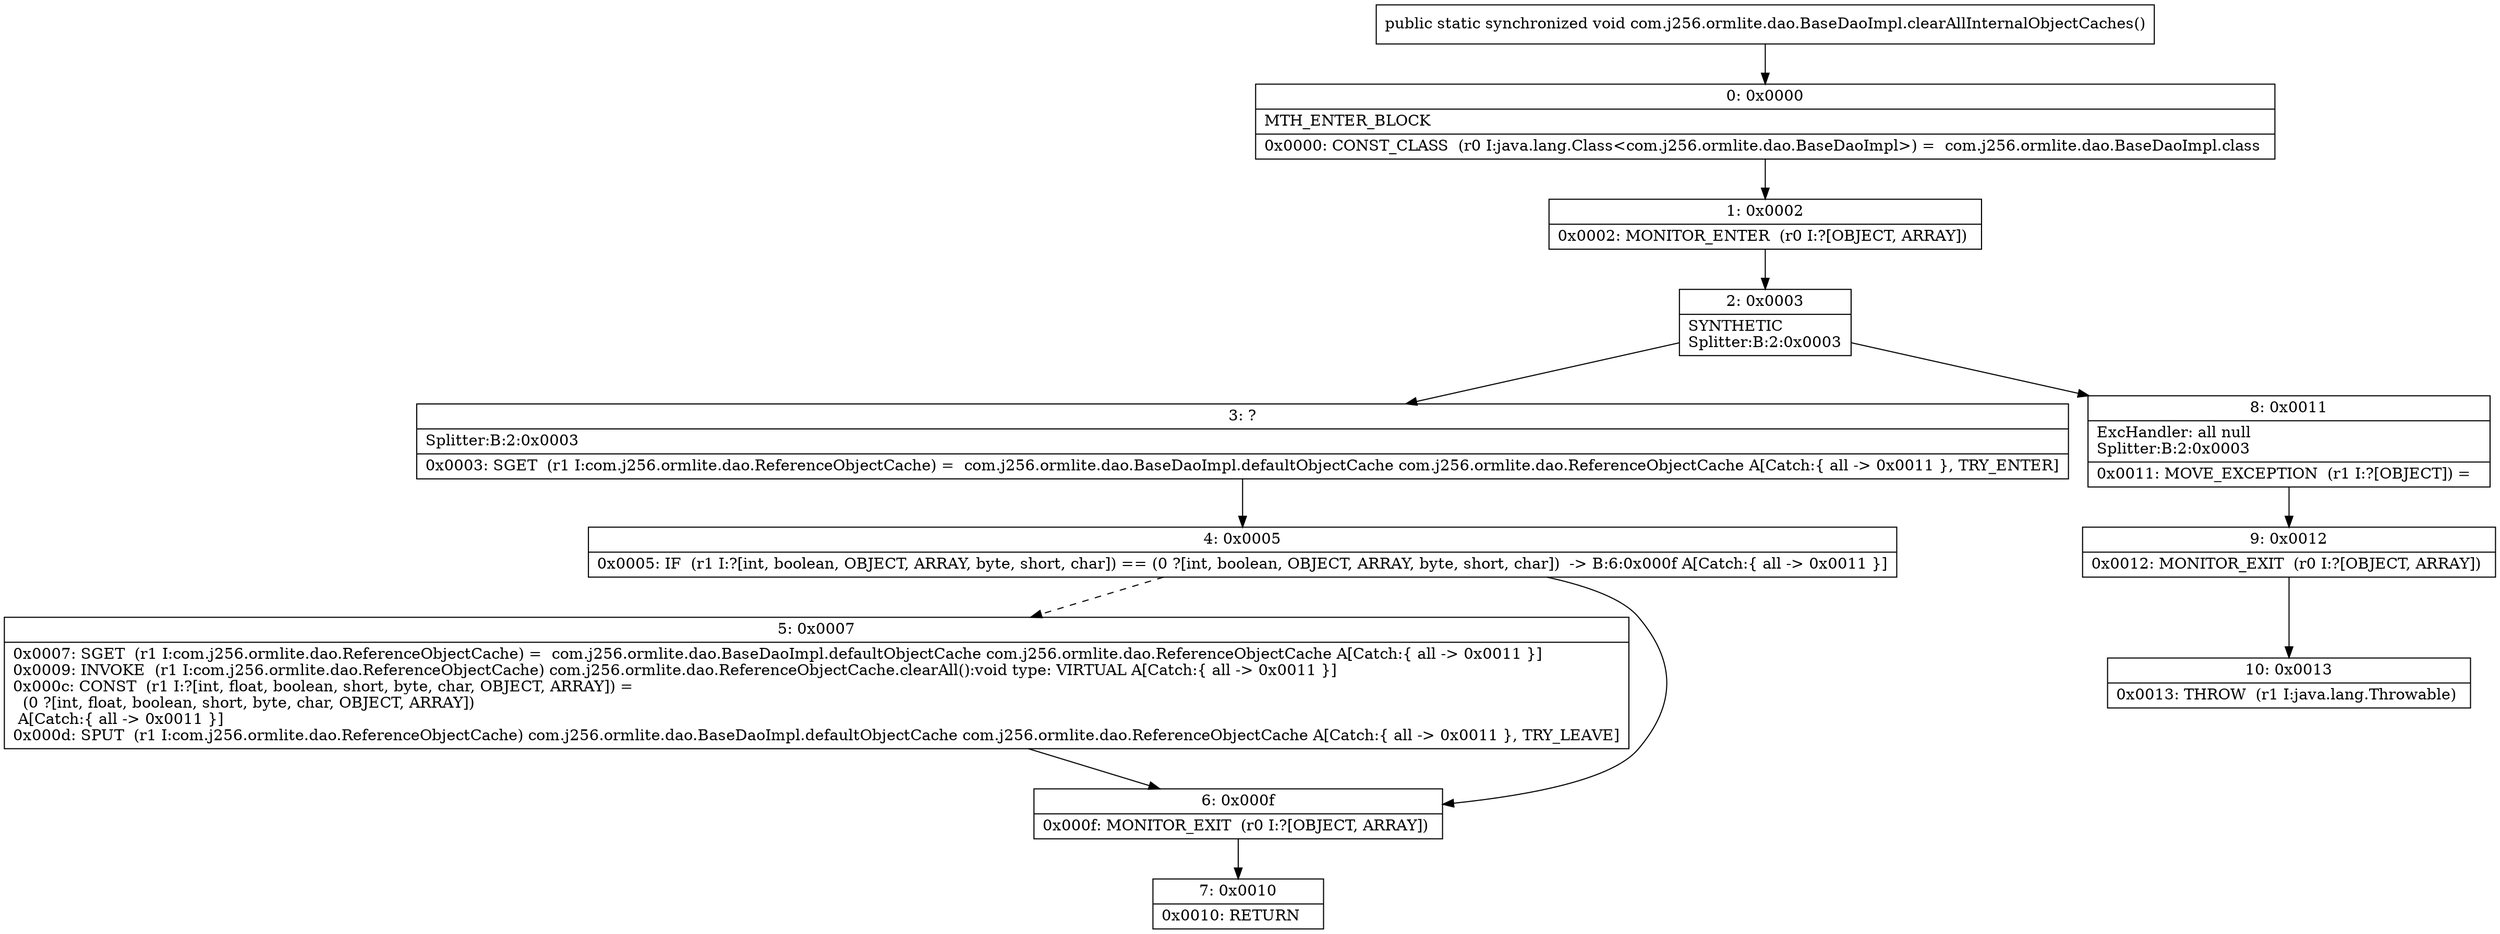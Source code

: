 digraph "CFG forcom.j256.ormlite.dao.BaseDaoImpl.clearAllInternalObjectCaches()V" {
Node_0 [shape=record,label="{0\:\ 0x0000|MTH_ENTER_BLOCK\l|0x0000: CONST_CLASS  (r0 I:java.lang.Class\<com.j256.ormlite.dao.BaseDaoImpl\>) =  com.j256.ormlite.dao.BaseDaoImpl.class \l}"];
Node_1 [shape=record,label="{1\:\ 0x0002|0x0002: MONITOR_ENTER  (r0 I:?[OBJECT, ARRAY]) \l}"];
Node_2 [shape=record,label="{2\:\ 0x0003|SYNTHETIC\lSplitter:B:2:0x0003\l}"];
Node_3 [shape=record,label="{3\:\ ?|Splitter:B:2:0x0003\l|0x0003: SGET  (r1 I:com.j256.ormlite.dao.ReferenceObjectCache) =  com.j256.ormlite.dao.BaseDaoImpl.defaultObjectCache com.j256.ormlite.dao.ReferenceObjectCache A[Catch:\{ all \-\> 0x0011 \}, TRY_ENTER]\l}"];
Node_4 [shape=record,label="{4\:\ 0x0005|0x0005: IF  (r1 I:?[int, boolean, OBJECT, ARRAY, byte, short, char]) == (0 ?[int, boolean, OBJECT, ARRAY, byte, short, char])  \-\> B:6:0x000f A[Catch:\{ all \-\> 0x0011 \}]\l}"];
Node_5 [shape=record,label="{5\:\ 0x0007|0x0007: SGET  (r1 I:com.j256.ormlite.dao.ReferenceObjectCache) =  com.j256.ormlite.dao.BaseDaoImpl.defaultObjectCache com.j256.ormlite.dao.ReferenceObjectCache A[Catch:\{ all \-\> 0x0011 \}]\l0x0009: INVOKE  (r1 I:com.j256.ormlite.dao.ReferenceObjectCache) com.j256.ormlite.dao.ReferenceObjectCache.clearAll():void type: VIRTUAL A[Catch:\{ all \-\> 0x0011 \}]\l0x000c: CONST  (r1 I:?[int, float, boolean, short, byte, char, OBJECT, ARRAY]) = \l  (0 ?[int, float, boolean, short, byte, char, OBJECT, ARRAY])\l A[Catch:\{ all \-\> 0x0011 \}]\l0x000d: SPUT  (r1 I:com.j256.ormlite.dao.ReferenceObjectCache) com.j256.ormlite.dao.BaseDaoImpl.defaultObjectCache com.j256.ormlite.dao.ReferenceObjectCache A[Catch:\{ all \-\> 0x0011 \}, TRY_LEAVE]\l}"];
Node_6 [shape=record,label="{6\:\ 0x000f|0x000f: MONITOR_EXIT  (r0 I:?[OBJECT, ARRAY]) \l}"];
Node_7 [shape=record,label="{7\:\ 0x0010|0x0010: RETURN   \l}"];
Node_8 [shape=record,label="{8\:\ 0x0011|ExcHandler: all null\lSplitter:B:2:0x0003\l|0x0011: MOVE_EXCEPTION  (r1 I:?[OBJECT]) =  \l}"];
Node_9 [shape=record,label="{9\:\ 0x0012|0x0012: MONITOR_EXIT  (r0 I:?[OBJECT, ARRAY]) \l}"];
Node_10 [shape=record,label="{10\:\ 0x0013|0x0013: THROW  (r1 I:java.lang.Throwable) \l}"];
MethodNode[shape=record,label="{public static synchronized void com.j256.ormlite.dao.BaseDaoImpl.clearAllInternalObjectCaches() }"];
MethodNode -> Node_0;
Node_0 -> Node_1;
Node_1 -> Node_2;
Node_2 -> Node_3;
Node_2 -> Node_8;
Node_3 -> Node_4;
Node_4 -> Node_5[style=dashed];
Node_4 -> Node_6;
Node_5 -> Node_6;
Node_6 -> Node_7;
Node_8 -> Node_9;
Node_9 -> Node_10;
}


